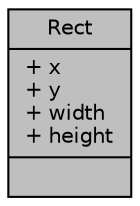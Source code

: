 digraph "Rect"
{
 // LATEX_PDF_SIZE
  edge [fontname="Helvetica",fontsize="10",labelfontname="Helvetica",labelfontsize="10"];
  node [fontname="Helvetica",fontsize="10",shape=record];
  Node1 [label="{Rect\n|+ x\l+ y\l+ width\l+ height\l|}",height=0.2,width=0.4,color="black", fillcolor="grey75", style="filled", fontcolor="black",tooltip="Rect structure to define a rectangle or a ROI in pixels Use to set ROI target for AEC/AGC"];
}
